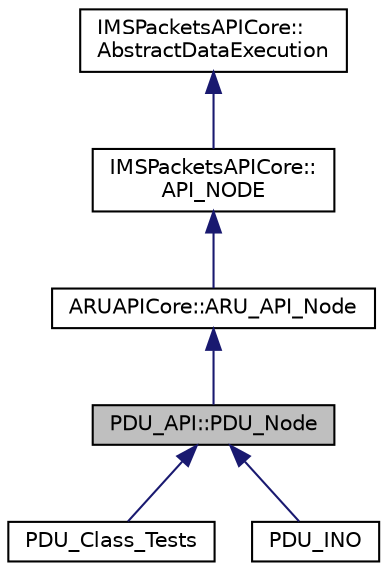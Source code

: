digraph "PDU_API::PDU_Node"
{
 // LATEX_PDF_SIZE
  edge [fontname="Helvetica",fontsize="10",labelfontname="Helvetica",labelfontsize="10"];
  node [fontname="Helvetica",fontsize="10",shape=record];
  Node1 [label="PDU_API::PDU_Node",height=0.2,width=0.4,color="black", fillcolor="grey75", style="filled", fontcolor="black",tooltip="Abstract Base of the PDU PCB within the ARU."];
  Node2 -> Node1 [dir="back",color="midnightblue",fontsize="10",style="solid",fontname="Helvetica"];
  Node2 [label="ARUAPICore::ARU_API_Node",height=0.2,width=0.4,color="black", fillcolor="white", style="filled",URL="$class_a_r_u_a_p_i_core_1_1_a_r_u___a_p_i___node.html",tooltip=" "];
  Node3 -> Node2 [dir="back",color="midnightblue",fontsize="10",style="solid",fontname="Helvetica"];
  Node3 [label="IMSPacketsAPICore::\lAPI_NODE",height=0.2,width=0.4,color="black", fillcolor="white", style="filled",URL="$class_i_m_s_packets_a_p_i_core_1_1_a_p_i___n_o_d_e.html",tooltip="API Node for HDR_Packets."];
  Node4 -> Node3 [dir="back",color="midnightblue",fontsize="10",style="solid",fontname="Helvetica"];
  Node4 [label="IMSPacketsAPICore::\lAbstractDataExecution",height=0.2,width=0.4,color="black", fillcolor="white", style="filled",URL="$class_i_m_s_packets_a_p_i_core_1_1_abstract_data_execution.html",tooltip="An Abstraction of the Distributed Data and Execution System."];
  Node1 -> Node5 [dir="back",color="midnightblue",fontsize="10",style="solid",fontname="Helvetica"];
  Node5 [label="PDU_Class_Tests",height=0.2,width=0.4,color="black", fillcolor="white", style="filled",URL="$class_p_d_u___class___tests.html",tooltip=" "];
  Node1 -> Node6 [dir="back",color="midnightblue",fontsize="10",style="solid",fontname="Helvetica"];
  Node6 [label="PDU_INO",height=0.2,width=0.4,color="black", fillcolor="white", style="filled",URL="$class_p_d_u___i_n_o.html",tooltip=" "];
}
